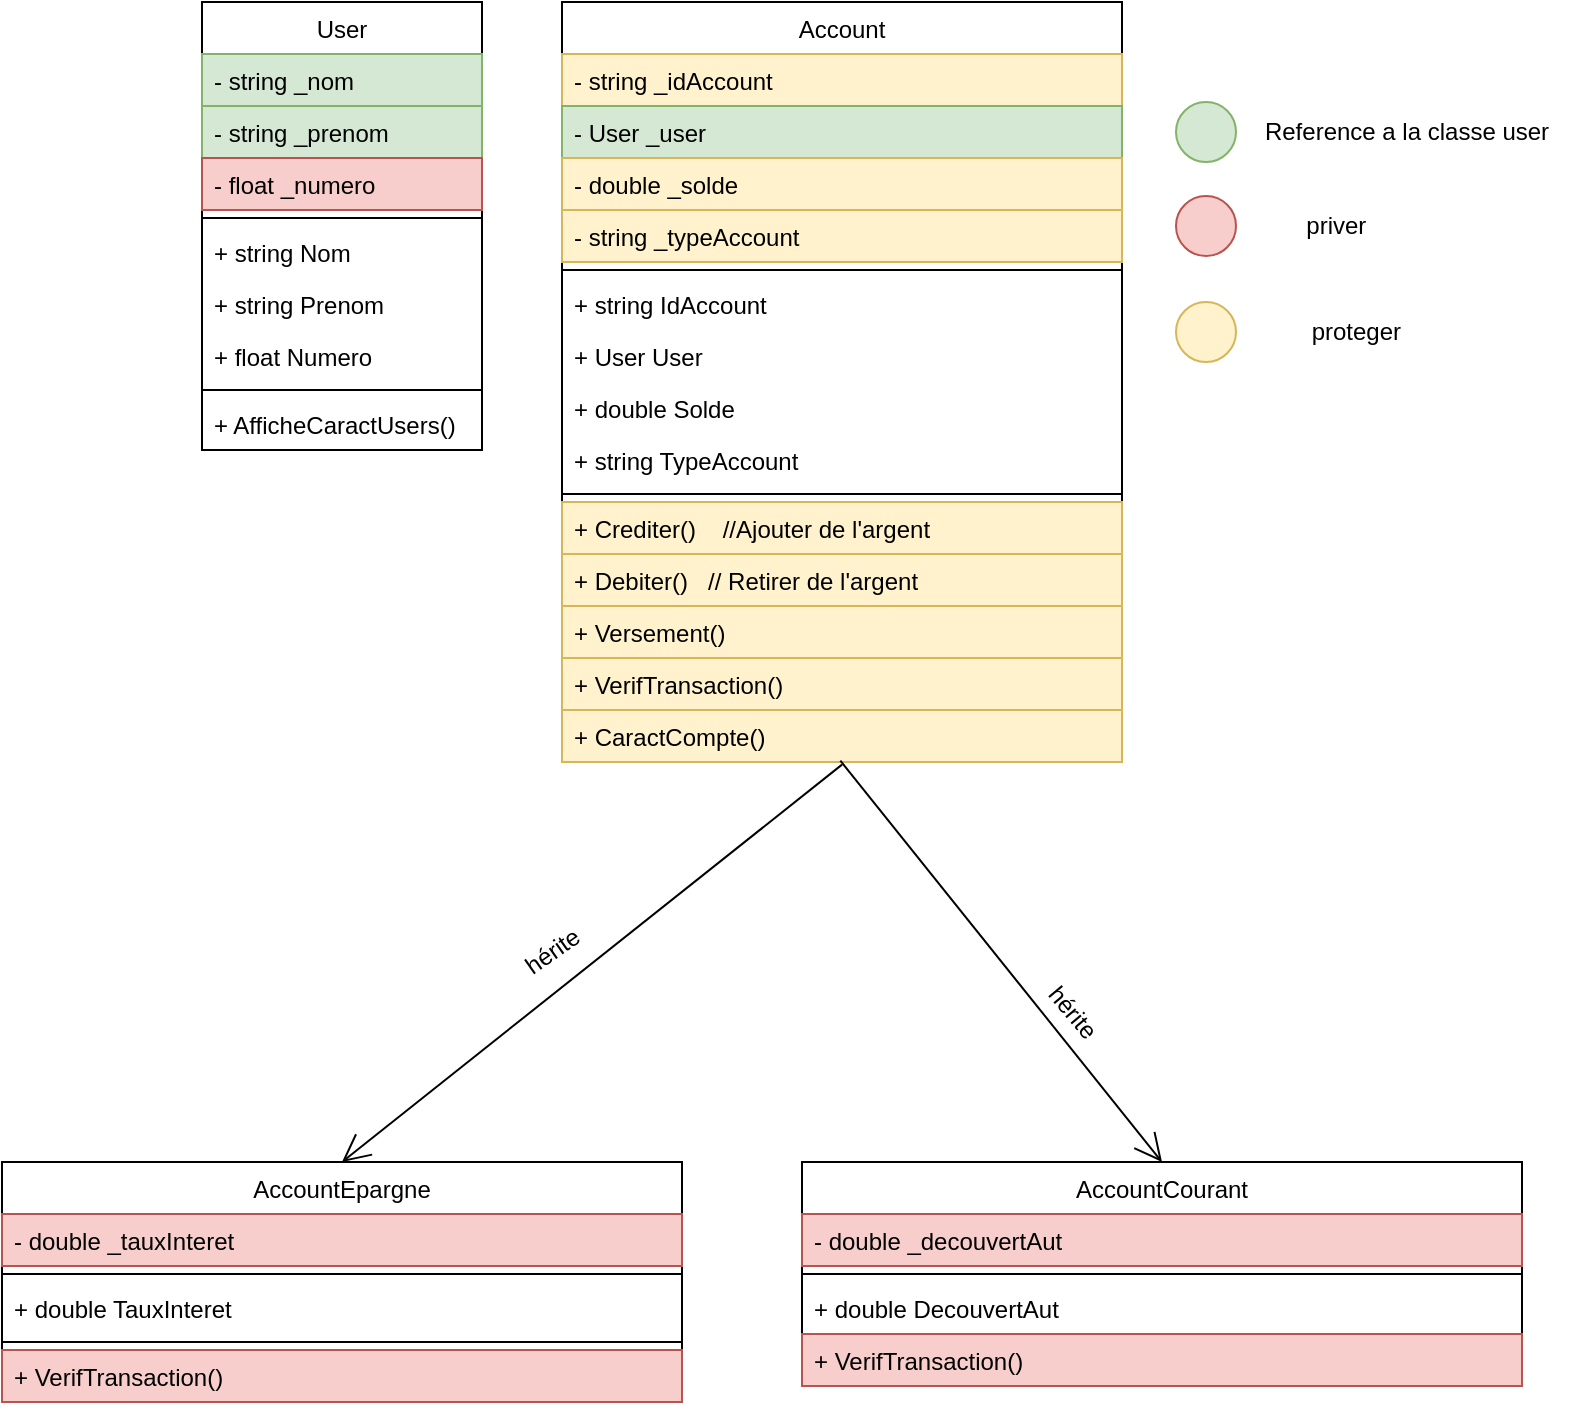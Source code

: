 <mxfile version="21.1.8" type="device">
  <diagram id="Fuda5O7tAUY2oMlEO7Iu" name="Page-1">
    <mxGraphModel dx="794" dy="430" grid="1" gridSize="10" guides="1" tooltips="1" connect="1" arrows="1" fold="1" page="1" pageScale="1" pageWidth="1169" pageHeight="1654" math="0" shadow="0">
      <root>
        <mxCell id="0" />
        <mxCell id="1" parent="0" />
        <mxCell id="zfw9V4z0JvBIik7eh-yO-1" value="User" style="swimlane;fontStyle=0;childLayout=stackLayout;horizontal=1;startSize=26;horizontalStack=0;resizeParent=1;resizeParentMax=0;resizeLast=0;collapsible=1;marginBottom=0;" parent="1" vertex="1">
          <mxGeometry x="140" y="140" width="140" height="224" as="geometry" />
        </mxCell>
        <mxCell id="zfw9V4z0JvBIik7eh-yO-2" value="- string _nom" style="text;strokeColor=#82b366;fillColor=#d5e8d4;align=left;verticalAlign=top;spacingLeft=4;spacingRight=4;overflow=hidden;rotatable=0;points=[[0,0.5],[1,0.5]];portConstraint=eastwest;" parent="zfw9V4z0JvBIik7eh-yO-1" vertex="1">
          <mxGeometry y="26" width="140" height="26" as="geometry" />
        </mxCell>
        <mxCell id="zfw9V4z0JvBIik7eh-yO-3" value="- string _prenom" style="text;strokeColor=#82b366;fillColor=#d5e8d4;align=left;verticalAlign=top;spacingLeft=4;spacingRight=4;overflow=hidden;rotatable=0;points=[[0,0.5],[1,0.5]];portConstraint=eastwest;" parent="zfw9V4z0JvBIik7eh-yO-1" vertex="1">
          <mxGeometry y="52" width="140" height="26" as="geometry" />
        </mxCell>
        <mxCell id="zfw9V4z0JvBIik7eh-yO-10" value="- float _numero" style="text;strokeColor=#b85450;fillColor=#f8cecc;align=left;verticalAlign=top;spacingLeft=4;spacingRight=4;overflow=hidden;rotatable=0;points=[[0,0.5],[1,0.5]];portConstraint=eastwest;" parent="zfw9V4z0JvBIik7eh-yO-1" vertex="1">
          <mxGeometry y="78" width="140" height="26" as="geometry" />
        </mxCell>
        <mxCell id="zfw9V4z0JvBIik7eh-yO-9" value="" style="line;strokeWidth=1;fillColor=none;align=left;verticalAlign=middle;spacingTop=-1;spacingLeft=3;spacingRight=3;rotatable=0;labelPosition=right;points=[];portConstraint=eastwest;strokeColor=inherit;" parent="zfw9V4z0JvBIik7eh-yO-1" vertex="1">
          <mxGeometry y="104" width="140" height="8" as="geometry" />
        </mxCell>
        <mxCell id="zfw9V4z0JvBIik7eh-yO-6" value="+ string Nom" style="text;strokeColor=none;fillColor=none;align=left;verticalAlign=top;spacingLeft=4;spacingRight=4;overflow=hidden;rotatable=0;points=[[0,0.5],[1,0.5]];portConstraint=eastwest;" parent="zfw9V4z0JvBIik7eh-yO-1" vertex="1">
          <mxGeometry y="112" width="140" height="26" as="geometry" />
        </mxCell>
        <mxCell id="zfw9V4z0JvBIik7eh-yO-11" value="+ string Prenom" style="text;strokeColor=none;fillColor=none;align=left;verticalAlign=top;spacingLeft=4;spacingRight=4;overflow=hidden;rotatable=0;points=[[0,0.5],[1,0.5]];portConstraint=eastwest;" parent="zfw9V4z0JvBIik7eh-yO-1" vertex="1">
          <mxGeometry y="138" width="140" height="26" as="geometry" />
        </mxCell>
        <mxCell id="zfw9V4z0JvBIik7eh-yO-13" value="+ float Numero" style="text;strokeColor=none;fillColor=none;align=left;verticalAlign=top;spacingLeft=4;spacingRight=4;overflow=hidden;rotatable=0;points=[[0,0.5],[1,0.5]];portConstraint=eastwest;" parent="zfw9V4z0JvBIik7eh-yO-1" vertex="1">
          <mxGeometry y="164" width="140" height="26" as="geometry" />
        </mxCell>
        <mxCell id="zfw9V4z0JvBIik7eh-yO-41" value="" style="line;strokeWidth=1;fillColor=none;align=left;verticalAlign=middle;spacingTop=-1;spacingLeft=3;spacingRight=3;rotatable=0;labelPosition=right;points=[];portConstraint=eastwest;strokeColor=inherit;" parent="zfw9V4z0JvBIik7eh-yO-1" vertex="1">
          <mxGeometry y="190" width="140" height="8" as="geometry" />
        </mxCell>
        <mxCell id="zfw9V4z0JvBIik7eh-yO-40" value="+ AfficheCaractUsers()" style="text;strokeColor=none;fillColor=none;align=left;verticalAlign=top;spacingLeft=4;spacingRight=4;overflow=hidden;rotatable=0;points=[[0,0.5],[1,0.5]];portConstraint=eastwest;" parent="zfw9V4z0JvBIik7eh-yO-1" vertex="1">
          <mxGeometry y="198" width="140" height="26" as="geometry" />
        </mxCell>
        <mxCell id="zfw9V4z0JvBIik7eh-yO-14" value="Account" style="swimlane;fontStyle=0;childLayout=stackLayout;horizontal=1;startSize=26;fillColor=none;horizontalStack=0;resizeParent=1;resizeParentMax=0;resizeLast=0;collapsible=1;marginBottom=0;" parent="1" vertex="1">
          <mxGeometry x="320" y="140" width="280" height="380" as="geometry" />
        </mxCell>
        <mxCell id="zfw9V4z0JvBIik7eh-yO-15" value="- string _idAccount" style="text;strokeColor=#d6b656;fillColor=#fff2cc;align=left;verticalAlign=top;spacingLeft=4;spacingRight=4;overflow=hidden;rotatable=0;points=[[0,0.5],[1,0.5]];portConstraint=eastwest;" parent="zfw9V4z0JvBIik7eh-yO-14" vertex="1">
          <mxGeometry y="26" width="280" height="26" as="geometry" />
        </mxCell>
        <mxCell id="zfw9V4z0JvBIik7eh-yO-16" value="- User _user" style="text;strokeColor=#82b366;fillColor=#d5e8d4;align=left;verticalAlign=top;spacingLeft=4;spacingRight=4;overflow=hidden;rotatable=0;points=[[0,0.5],[1,0.5]];portConstraint=eastwest;" parent="zfw9V4z0JvBIik7eh-yO-14" vertex="1">
          <mxGeometry y="52" width="280" height="26" as="geometry" />
        </mxCell>
        <mxCell id="zfw9V4z0JvBIik7eh-yO-18" value="- double _solde" style="text;strokeColor=#d6b656;fillColor=#fff2cc;align=left;verticalAlign=top;spacingLeft=4;spacingRight=4;overflow=hidden;rotatable=0;points=[[0,0.5],[1,0.5]];portConstraint=eastwest;" parent="zfw9V4z0JvBIik7eh-yO-14" vertex="1">
          <mxGeometry y="78" width="280" height="26" as="geometry" />
        </mxCell>
        <mxCell id="zfw9V4z0JvBIik7eh-yO-19" value="- string _typeAccount" style="text;strokeColor=#d6b656;fillColor=#fff2cc;align=left;verticalAlign=top;spacingLeft=4;spacingRight=4;overflow=hidden;rotatable=0;points=[[0,0.5],[1,0.5]];portConstraint=eastwest;" parent="zfw9V4z0JvBIik7eh-yO-14" vertex="1">
          <mxGeometry y="104" width="280" height="26" as="geometry" />
        </mxCell>
        <mxCell id="zfw9V4z0JvBIik7eh-yO-35" value="" style="line;strokeWidth=1;fillColor=none;align=left;verticalAlign=middle;spacingTop=-1;spacingLeft=3;spacingRight=3;rotatable=0;labelPosition=right;points=[];portConstraint=eastwest;strokeColor=inherit;" parent="zfw9V4z0JvBIik7eh-yO-14" vertex="1">
          <mxGeometry y="130" width="280" height="8" as="geometry" />
        </mxCell>
        <mxCell id="zfw9V4z0JvBIik7eh-yO-30" value="+ string IdAccount" style="text;strokeColor=none;fillColor=none;align=left;verticalAlign=top;spacingLeft=4;spacingRight=4;overflow=hidden;rotatable=0;points=[[0,0.5],[1,0.5]];portConstraint=eastwest;" parent="zfw9V4z0JvBIik7eh-yO-14" vertex="1">
          <mxGeometry y="138" width="280" height="26" as="geometry" />
        </mxCell>
        <mxCell id="zfw9V4z0JvBIik7eh-yO-36" value="+ User User" style="text;strokeColor=none;fillColor=none;align=left;verticalAlign=top;spacingLeft=4;spacingRight=4;overflow=hidden;rotatable=0;points=[[0,0.5],[1,0.5]];portConstraint=eastwest;" parent="zfw9V4z0JvBIik7eh-yO-14" vertex="1">
          <mxGeometry y="164" width="280" height="26" as="geometry" />
        </mxCell>
        <mxCell id="zfw9V4z0JvBIik7eh-yO-38" value="+ double Solde" style="text;strokeColor=none;fillColor=none;align=left;verticalAlign=top;spacingLeft=4;spacingRight=4;overflow=hidden;rotatable=0;points=[[0,0.5],[1,0.5]];portConstraint=eastwest;" parent="zfw9V4z0JvBIik7eh-yO-14" vertex="1">
          <mxGeometry y="190" width="280" height="26" as="geometry" />
        </mxCell>
        <mxCell id="zfw9V4z0JvBIik7eh-yO-39" value="+ string TypeAccount" style="text;strokeColor=none;fillColor=none;align=left;verticalAlign=top;spacingLeft=4;spacingRight=4;overflow=hidden;rotatable=0;points=[[0,0.5],[1,0.5]];portConstraint=eastwest;" parent="zfw9V4z0JvBIik7eh-yO-14" vertex="1">
          <mxGeometry y="216" width="280" height="26" as="geometry" />
        </mxCell>
        <mxCell id="zfw9V4z0JvBIik7eh-yO-43" value="" style="line;strokeWidth=1;fillColor=none;align=left;verticalAlign=middle;spacingTop=-1;spacingLeft=3;spacingRight=3;rotatable=0;labelPosition=right;points=[];portConstraint=eastwest;strokeColor=inherit;" parent="zfw9V4z0JvBIik7eh-yO-14" vertex="1">
          <mxGeometry y="242" width="280" height="8" as="geometry" />
        </mxCell>
        <mxCell id="zfw9V4z0JvBIik7eh-yO-45" value="+ Crediter()    //Ajouter de l&#39;argent" style="text;strokeColor=#d6b656;fillColor=#fff2cc;align=left;verticalAlign=top;spacingLeft=4;spacingRight=4;overflow=hidden;rotatable=0;points=[[0,0.5],[1,0.5]];portConstraint=eastwest;" parent="zfw9V4z0JvBIik7eh-yO-14" vertex="1">
          <mxGeometry y="250" width="280" height="26" as="geometry" />
        </mxCell>
        <mxCell id="zfw9V4z0JvBIik7eh-yO-46" value="+ Debiter()   // Retirer de l&#39;argent" style="text;strokeColor=#d6b656;fillColor=#fff2cc;align=left;verticalAlign=top;spacingLeft=4;spacingRight=4;overflow=hidden;rotatable=0;points=[[0,0.5],[1,0.5]];portConstraint=eastwest;" parent="zfw9V4z0JvBIik7eh-yO-14" vertex="1">
          <mxGeometry y="276" width="280" height="26" as="geometry" />
        </mxCell>
        <mxCell id="zfw9V4z0JvBIik7eh-yO-66" value="+ Versement()" style="text;strokeColor=#d6b656;fillColor=#fff2cc;align=left;verticalAlign=top;spacingLeft=4;spacingRight=4;overflow=hidden;rotatable=0;points=[[0,0.5],[1,0.5]];portConstraint=eastwest;" parent="zfw9V4z0JvBIik7eh-yO-14" vertex="1">
          <mxGeometry y="302" width="280" height="26" as="geometry" />
        </mxCell>
        <mxCell id="zfw9V4z0JvBIik7eh-yO-54" value="+ VerifTransaction()        " style="text;strokeColor=#d6b656;fillColor=#fff2cc;align=left;verticalAlign=top;spacingLeft=4;spacingRight=4;overflow=hidden;rotatable=0;points=[[0,0.5],[1,0.5]];portConstraint=eastwest;" parent="zfw9V4z0JvBIik7eh-yO-14" vertex="1">
          <mxGeometry y="328" width="280" height="26" as="geometry" />
        </mxCell>
        <mxCell id="zfw9V4z0JvBIik7eh-yO-61" value="+ CaractCompte()" style="text;strokeColor=#d6b656;fillColor=#fff2cc;align=left;verticalAlign=top;spacingLeft=4;spacingRight=4;overflow=hidden;rotatable=0;points=[[0,0.5],[1,0.5]];portConstraint=eastwest;" parent="zfw9V4z0JvBIik7eh-yO-14" vertex="1">
          <mxGeometry y="354" width="280" height="26" as="geometry" />
        </mxCell>
        <mxCell id="zfw9V4z0JvBIik7eh-yO-21" value="AccountEpargne" style="swimlane;fontStyle=0;childLayout=stackLayout;horizontal=1;startSize=26;fillColor=none;horizontalStack=0;resizeParent=1;resizeParentMax=0;resizeLast=0;collapsible=1;marginBottom=0;" parent="1" vertex="1">
          <mxGeometry x="40" y="720" width="340" height="120" as="geometry" />
        </mxCell>
        <mxCell id="zfw9V4z0JvBIik7eh-yO-22" value="- double _tauxInteret" style="text;strokeColor=#b85450;fillColor=#f8cecc;align=left;verticalAlign=top;spacingLeft=4;spacingRight=4;overflow=hidden;rotatable=0;points=[[0,0.5],[1,0.5]];portConstraint=eastwest;" parent="zfw9V4z0JvBIik7eh-yO-21" vertex="1">
          <mxGeometry y="26" width="340" height="26" as="geometry" />
        </mxCell>
        <mxCell id="zfw9V4z0JvBIik7eh-yO-57" value="" style="line;strokeWidth=1;fillColor=none;align=left;verticalAlign=middle;spacingTop=-1;spacingLeft=3;spacingRight=3;rotatable=0;labelPosition=right;points=[];portConstraint=eastwest;strokeColor=inherit;" parent="zfw9V4z0JvBIik7eh-yO-21" vertex="1">
          <mxGeometry y="52" width="340" height="8" as="geometry" />
        </mxCell>
        <mxCell id="zfw9V4z0JvBIik7eh-yO-56" value="+ double TauxInteret" style="text;strokeColor=none;fillColor=none;align=left;verticalAlign=top;spacingLeft=4;spacingRight=4;overflow=hidden;rotatable=0;points=[[0,0.5],[1,0.5]];portConstraint=eastwest;" parent="zfw9V4z0JvBIik7eh-yO-21" vertex="1">
          <mxGeometry y="60" width="340" height="26" as="geometry" />
        </mxCell>
        <mxCell id="zfw9V4z0JvBIik7eh-yO-62" value="" style="line;strokeWidth=1;fillColor=none;align=left;verticalAlign=middle;spacingTop=-1;spacingLeft=3;spacingRight=3;rotatable=0;labelPosition=right;points=[];portConstraint=eastwest;strokeColor=inherit;" parent="zfw9V4z0JvBIik7eh-yO-21" vertex="1">
          <mxGeometry y="86" width="340" height="8" as="geometry" />
        </mxCell>
        <mxCell id="zfw9V4z0JvBIik7eh-yO-59" value="+ VerifTransaction()" style="text;strokeColor=#b85450;fillColor=#f8cecc;align=left;verticalAlign=top;spacingLeft=4;spacingRight=4;overflow=hidden;rotatable=0;points=[[0,0.5],[1,0.5]];portConstraint=eastwest;" parent="zfw9V4z0JvBIik7eh-yO-21" vertex="1">
          <mxGeometry y="94" width="340" height="26" as="geometry" />
        </mxCell>
        <mxCell id="zfw9V4z0JvBIik7eh-yO-25" value="AccountCourant" style="swimlane;fontStyle=0;childLayout=stackLayout;horizontal=1;startSize=26;fillColor=none;horizontalStack=0;resizeParent=1;resizeParentMax=0;resizeLast=0;collapsible=1;marginBottom=0;" parent="1" vertex="1">
          <mxGeometry x="440" y="720" width="360" height="112" as="geometry" />
        </mxCell>
        <mxCell id="zfw9V4z0JvBIik7eh-yO-28" value="- double _decouvertAut" style="text;strokeColor=#b85450;fillColor=#f8cecc;align=left;verticalAlign=top;spacingLeft=4;spacingRight=4;overflow=hidden;rotatable=0;points=[[0,0.5],[1,0.5]];portConstraint=eastwest;" parent="zfw9V4z0JvBIik7eh-yO-25" vertex="1">
          <mxGeometry y="26" width="360" height="26" as="geometry" />
        </mxCell>
        <mxCell id="zfw9V4z0JvBIik7eh-yO-58" value="" style="line;strokeWidth=1;fillColor=none;align=left;verticalAlign=middle;spacingTop=-1;spacingLeft=3;spacingRight=3;rotatable=0;labelPosition=right;points=[];portConstraint=eastwest;strokeColor=inherit;" parent="zfw9V4z0JvBIik7eh-yO-25" vertex="1">
          <mxGeometry y="52" width="360" height="8" as="geometry" />
        </mxCell>
        <mxCell id="zfw9V4z0JvBIik7eh-yO-55" value="+ double DecouvertAut" style="text;strokeColor=none;fillColor=none;align=left;verticalAlign=top;spacingLeft=4;spacingRight=4;overflow=hidden;rotatable=0;points=[[0,0.5],[1,0.5]];portConstraint=eastwest;" parent="zfw9V4z0JvBIik7eh-yO-25" vertex="1">
          <mxGeometry y="60" width="360" height="26" as="geometry" />
        </mxCell>
        <mxCell id="1ySqgxYhACMwTHkLnpea-11" value="+ VerifTransaction()" style="text;strokeColor=#b85450;fillColor=#f8cecc;align=left;verticalAlign=top;spacingLeft=4;spacingRight=4;overflow=hidden;rotatable=0;points=[[0,0.5],[1,0.5]];portConstraint=eastwest;" parent="zfw9V4z0JvBIik7eh-yO-25" vertex="1">
          <mxGeometry y="86" width="360" height="26" as="geometry" />
        </mxCell>
        <mxCell id="zfw9V4z0JvBIik7eh-yO-52" value="" style="endArrow=open;endFill=1;endSize=12;html=1;rounded=0;entryX=0.5;entryY=0;entryDx=0;entryDy=0;exitX=0.5;exitY=1.051;exitDx=0;exitDy=0;exitPerimeter=0;" parent="1" source="zfw9V4z0JvBIik7eh-yO-61" target="zfw9V4z0JvBIik7eh-yO-21" edge="1">
          <mxGeometry width="160" relative="1" as="geometry">
            <mxPoint x="150" y="640" as="sourcePoint" />
            <mxPoint x="310" y="640" as="targetPoint" />
          </mxGeometry>
        </mxCell>
        <mxCell id="zfw9V4z0JvBIik7eh-yO-53" value="" style="endArrow=open;endFill=1;endSize=12;html=1;rounded=0;entryX=0.5;entryY=0;entryDx=0;entryDy=0;exitX=0.497;exitY=0.974;exitDx=0;exitDy=0;exitPerimeter=0;" parent="1" source="zfw9V4z0JvBIik7eh-yO-61" target="zfw9V4z0JvBIik7eh-yO-25" edge="1">
          <mxGeometry width="160" relative="1" as="geometry">
            <mxPoint x="643.66" y="450.002" as="sourcePoint" />
            <mxPoint x="520" y="595.79" as="targetPoint" />
          </mxGeometry>
        </mxCell>
        <mxCell id="1ySqgxYhACMwTHkLnpea-1" value="hérite" style="text;html=1;align=center;verticalAlign=middle;resizable=0;points=[];autosize=1;strokeColor=none;fillColor=none;rotation=-35;" parent="1" vertex="1">
          <mxGeometry x="290" y="600" width="50" height="30" as="geometry" />
        </mxCell>
        <mxCell id="1ySqgxYhACMwTHkLnpea-2" value="hérite" style="text;html=1;align=center;verticalAlign=middle;resizable=0;points=[];autosize=1;strokeColor=none;fillColor=none;rotation=50;" parent="1" vertex="1">
          <mxGeometry x="550" y="630" width="50" height="30" as="geometry" />
        </mxCell>
        <mxCell id="1ySqgxYhACMwTHkLnpea-3" value="" style="ellipse;whiteSpace=wrap;html=1;fillColor=#d5e8d4;strokeColor=#82b366;" parent="1" vertex="1">
          <mxGeometry x="627" y="190" width="30" height="30" as="geometry" />
        </mxCell>
        <mxCell id="1ySqgxYhACMwTHkLnpea-4" value="Reference a la classe user" style="text;html=1;align=center;verticalAlign=middle;resizable=0;points=[];autosize=1;strokeColor=none;fillColor=none;" parent="1" vertex="1">
          <mxGeometry x="657" y="190" width="170" height="30" as="geometry" />
        </mxCell>
        <mxCell id="1ySqgxYhACMwTHkLnpea-6" value="" style="ellipse;whiteSpace=wrap;html=1;fillColor=#f8cecc;strokeColor=#b85450;" parent="1" vertex="1">
          <mxGeometry x="627" y="237" width="30" height="30" as="geometry" />
        </mxCell>
        <mxCell id="1ySqgxYhACMwTHkLnpea-7" value="&amp;nbsp;priver" style="text;html=1;align=center;verticalAlign=middle;resizable=0;points=[];autosize=1;strokeColor=none;fillColor=none;" parent="1" vertex="1">
          <mxGeometry x="675" y="237" width="60" height="30" as="geometry" />
        </mxCell>
        <mxCell id="1ySqgxYhACMwTHkLnpea-8" value="" style="ellipse;whiteSpace=wrap;html=1;fillColor=#fff2cc;strokeColor=#d6b656;" parent="1" vertex="1">
          <mxGeometry x="627" y="290" width="30" height="30" as="geometry" />
        </mxCell>
        <mxCell id="1ySqgxYhACMwTHkLnpea-9" value="&amp;nbsp;proteger" style="text;html=1;align=center;verticalAlign=middle;resizable=0;points=[];autosize=1;strokeColor=none;fillColor=none;" parent="1" vertex="1">
          <mxGeometry x="680" y="290" width="70" height="30" as="geometry" />
        </mxCell>
      </root>
    </mxGraphModel>
  </diagram>
</mxfile>
